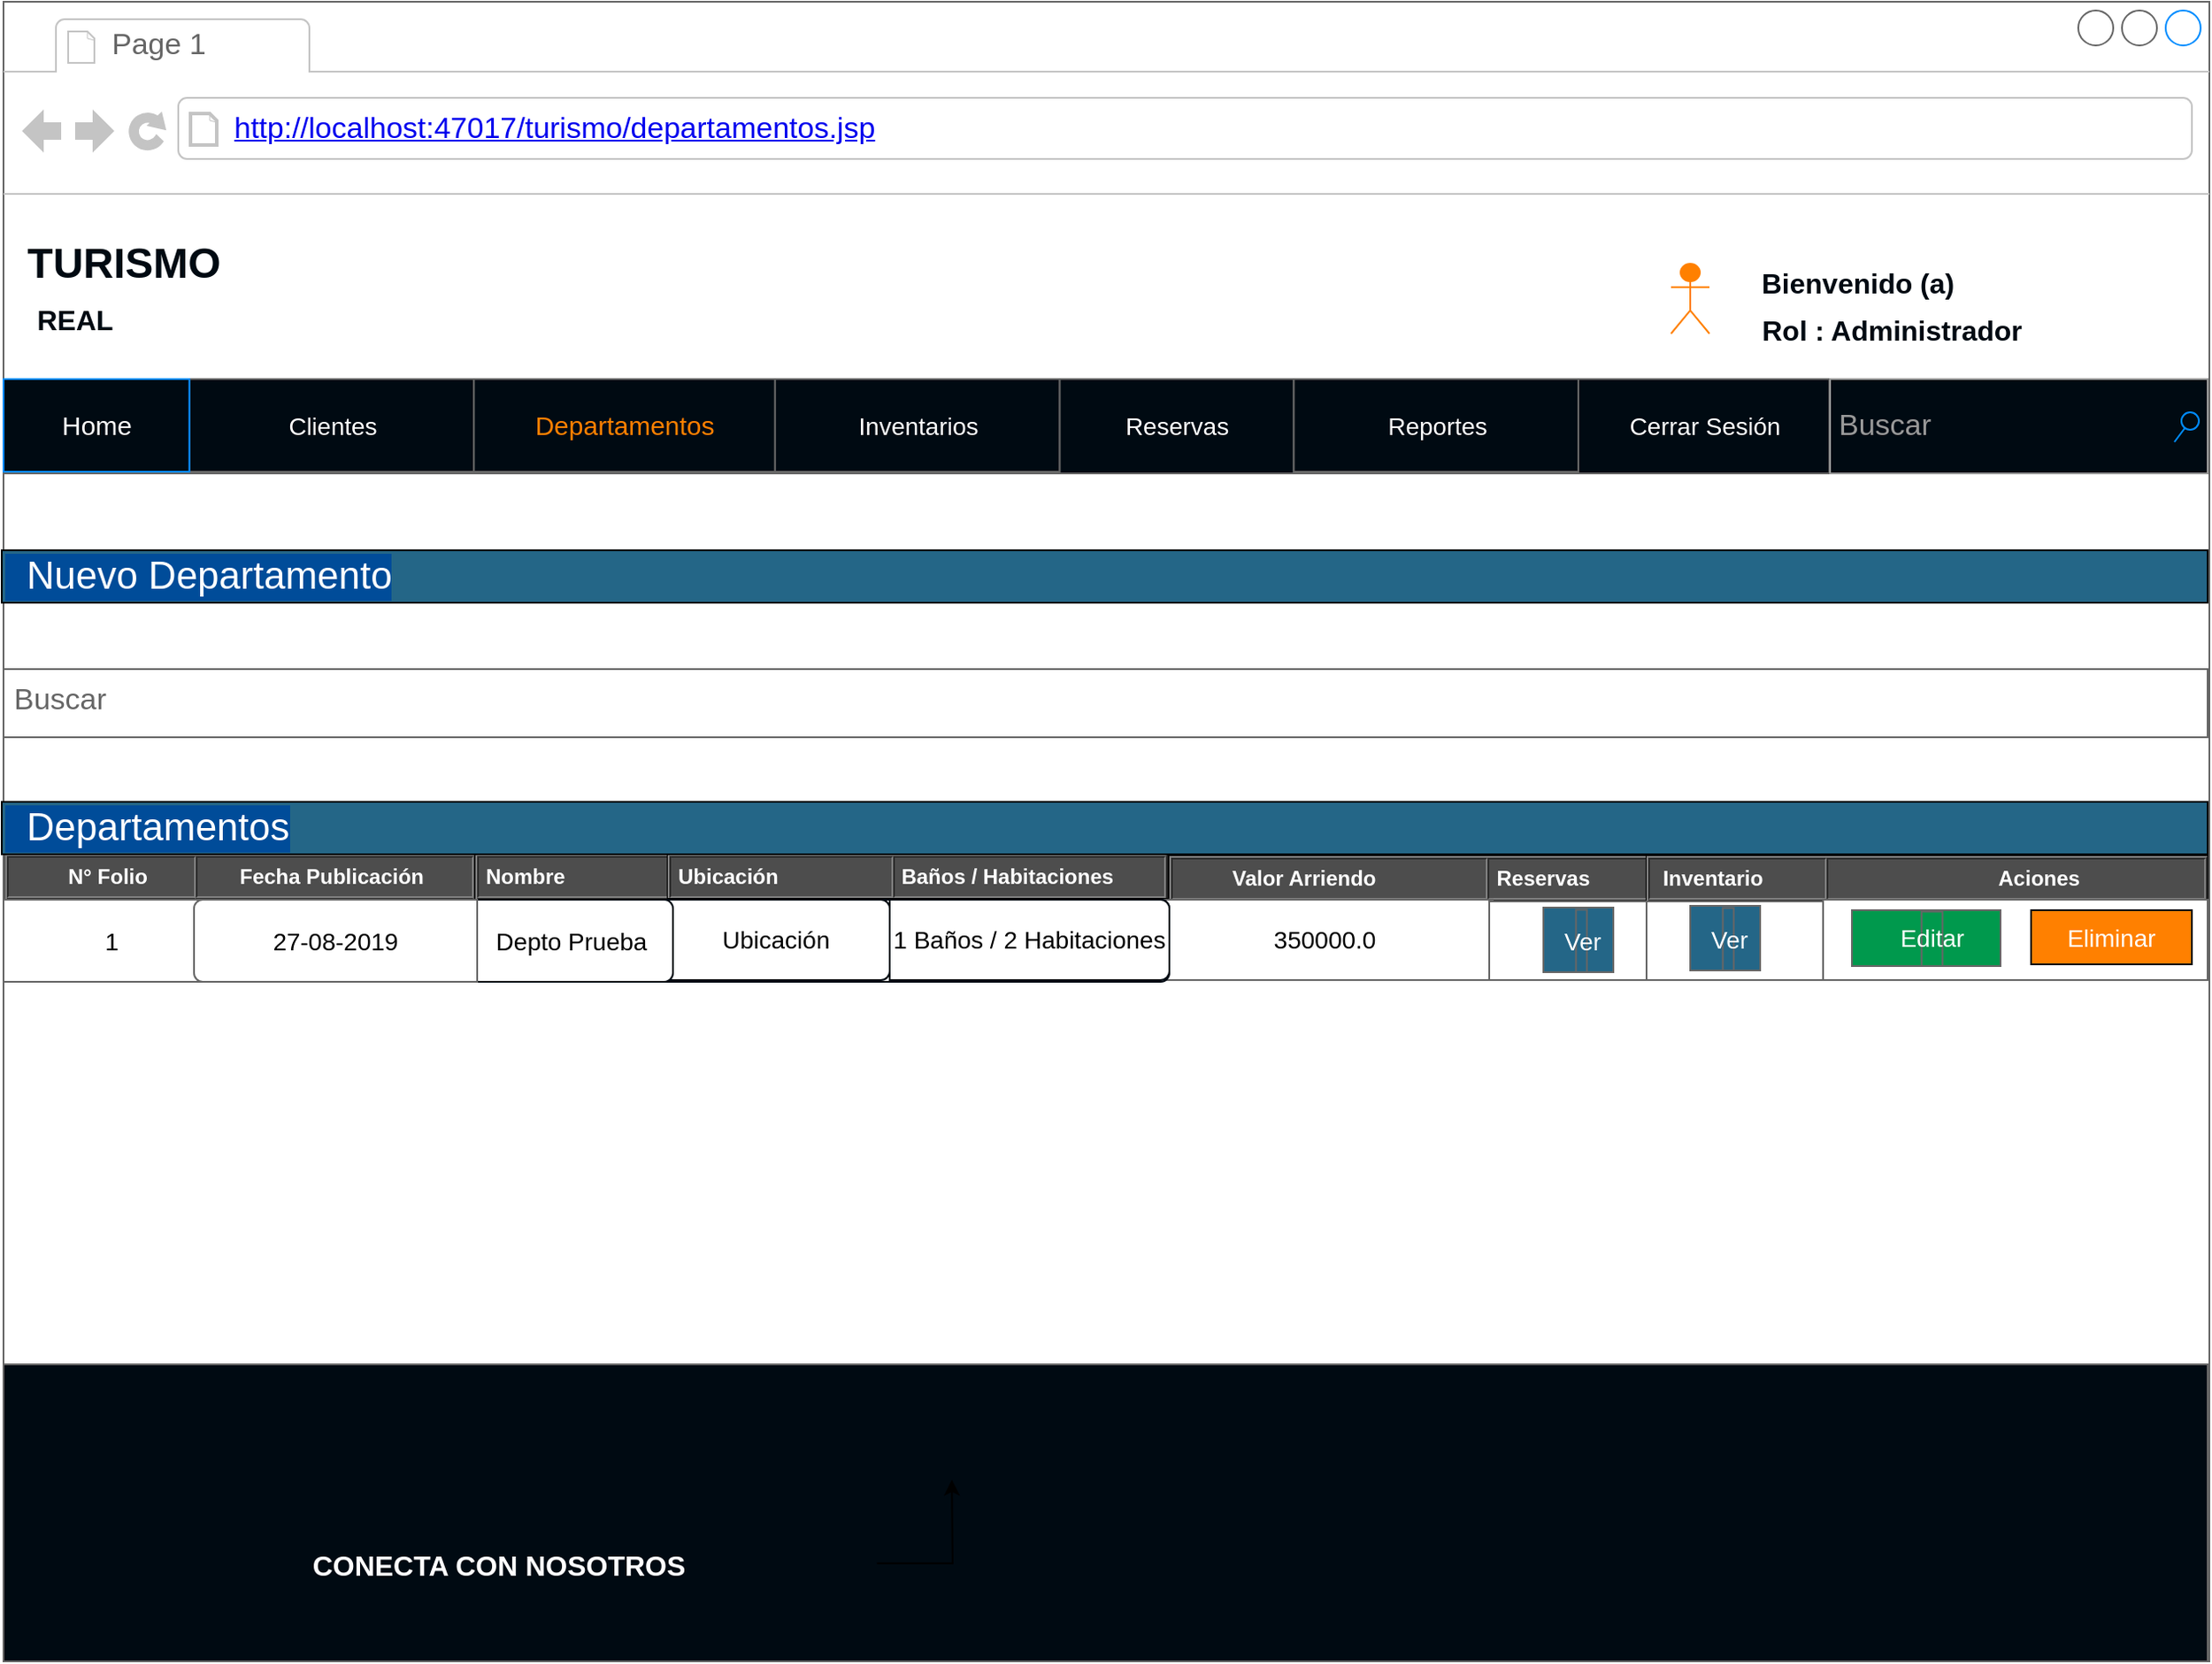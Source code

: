 <mxfile pages="1" version="11.2.7" type="device"><diagram id="nn8o-nB9Y3j_0N80eLnz" name="Page-1"><mxGraphModel dx="1681" dy="419" grid="1" gridSize="10" guides="1" tooltips="1" connect="1" arrows="1" fold="1" page="1" pageScale="1" pageWidth="827" pageHeight="1169" math="0" shadow="0"><root><mxCell id="0"/><mxCell id="1" parent="0"/><mxCell id="z3tYPHD0cMB__CtrZn7K-1" value="" style="strokeWidth=1;shadow=0;dashed=0;align=center;html=1;shape=mxgraph.mockup.containers.browserWindow;rSize=0;fillColor=#ffffff;strokeColor=#666666;strokeColor2=#008cff;strokeColor3=#c4c4c4;mainText=,;recursiveResize=0;fontSize=14;" parent="1" vertex="1"><mxGeometry x="-39" y="150" width="1262" height="950" as="geometry"/></mxCell><mxCell id="z3tYPHD0cMB__CtrZn7K-2" value="Page 1" style="strokeWidth=1;shadow=0;dashed=0;align=center;html=1;shape=mxgraph.mockup.containers.anchor;fontSize=17;fontColor=#666666;align=left;" parent="z3tYPHD0cMB__CtrZn7K-1" vertex="1"><mxGeometry x="60" y="12" width="110" height="26" as="geometry"/></mxCell><mxCell id="z3tYPHD0cMB__CtrZn7K-3" value="&lt;a href=&quot;http://localhost:47017/turismo/misreservas.jsp&quot;&gt;http://localhost:47017/turismo/departamentos.jsp&lt;/a&gt;" style="strokeWidth=1;shadow=0;dashed=0;align=center;html=1;shape=mxgraph.mockup.containers.anchor;rSize=0;fontSize=17;fontColor=#666666;align=left;" parent="z3tYPHD0cMB__CtrZn7K-1" vertex="1"><mxGeometry x="130" y="60" width="250" height="26" as="geometry"/></mxCell><mxCell id="z3tYPHD0cMB__CtrZn7K-17" value="&lt;table cellpadding=&quot;4&quot; cellspacing=&quot;0&quot; border=&quot;1&quot; style=&quot;font-size: 1em ; width: 100% ; height: 100%&quot;&gt;&lt;tbody&gt;&lt;tr&gt;&lt;th&gt;&amp;nbsp; &amp;nbsp; &amp;nbsp; &amp;nbsp; &amp;nbsp;N° Folio&amp;nbsp;&amp;nbsp;&lt;/th&gt;&lt;th&gt;&amp;nbsp; &amp;nbsp; &amp;nbsp; Fecha Publicación&lt;/th&gt;&lt;/tr&gt;&lt;tr&gt;&lt;td&gt;row 1, cell 1&lt;/td&gt;&lt;td&gt;row 1, cell 2&lt;/td&gt;&lt;/tr&gt;&lt;tr&gt;&lt;td&gt;&lt;br&gt;&lt;/td&gt;&lt;td&gt;&lt;br&gt;&lt;/td&gt;&lt;/tr&gt;&lt;/tbody&gt;&lt;/table&gt; " style="verticalAlign=top;align=left;overflow=fill;fillColor=#4D4D4D;fontSize=12;fontFamily=Helvetica;html=1;strokeColor=#4D4D4D;fontColor=#FFFFFF;" parent="z3tYPHD0cMB__CtrZn7K-1" vertex="1"><mxGeometry x="1" y="488" width="269" height="26" as="geometry"/></mxCell><mxCell id="z3tYPHD0cMB__CtrZn7K-22" value="Buscar" style="strokeWidth=1;shadow=0;dashed=0;align=center;html=1;shape=mxgraph.mockup.text.textBox;fillColor=#ffffff;fontColor=#666666;align=left;fontSize=17;spacingLeft=4;spacingTop=-3;strokeColor=#666666;mainText=;labelBorderColor=none;labelBackgroundColor=none;" parent="z3tYPHD0cMB__CtrZn7K-1" vertex="1"><mxGeometry y="382" width="1261" height="39" as="geometry"/></mxCell><mxCell id="z3tYPHD0cMB__CtrZn7K-37" style="edgeStyle=orthogonalEdgeStyle;rounded=0;orthogonalLoop=1;jettySize=auto;html=1;fontSize=22;fontColor=#FFFFFF;" parent="z3tYPHD0cMB__CtrZn7K-1" target="z3tYPHD0cMB__CtrZn7K-1" edge="1"><mxGeometry relative="1" as="geometry"/></mxCell><mxCell id="z3tYPHD0cMB__CtrZn7K-62" value="&lt;font color=&quot;#ffffff&quot;&gt;&amp;nbsp; Nuevo Departamento&lt;/font&gt;" style="rounded=0;whiteSpace=wrap;html=1;labelBackgroundColor=#004C99;fontSize=22;fontColor=#004C99;align=left;fillColor=#246687;" parent="z3tYPHD0cMB__CtrZn7K-1" vertex="1"><mxGeometry x="-1" y="314" width="1262" height="30" as="geometry"/></mxCell><mxCell id="z3tYPHD0cMB__CtrZn7K-71" value="&lt;table cellpadding=&quot;4&quot; cellspacing=&quot;0&quot; border=&quot;1&quot; style=&quot;font-size: 1em ; width: 100% ; height: 100%&quot;&gt;&lt;tbody&gt;&lt;tr&gt;&lt;th&gt;Nombre&amp;nbsp; &amp;nbsp; &amp;nbsp; &amp;nbsp; &amp;nbsp; &amp;nbsp; &amp;nbsp; &amp;nbsp; &amp;nbsp;&amp;nbsp;&lt;/th&gt;&lt;th&gt;Departamento&lt;/th&gt;&lt;/tr&gt;&lt;tr&gt;&lt;td&gt;row 1, cell 1&lt;/td&gt;&lt;td&gt;row 1, cell 2&lt;/td&gt;&lt;/tr&gt;&lt;tr&gt;&lt;td&gt;&lt;br&gt;&lt;/td&gt;&lt;td&gt;&lt;br&gt;&lt;/td&gt;&lt;/tr&gt;&lt;/tbody&gt;&lt;/table&gt; " style="verticalAlign=top;align=left;overflow=fill;fillColor=#4D4D4D;fontSize=12;fontFamily=Helvetica;html=1;fontColor=#FFFFFF;" parent="z3tYPHD0cMB__CtrZn7K-1" vertex="1"><mxGeometry x="270" y="488" width="120" height="27" as="geometry"/></mxCell><mxCell id="z3tYPHD0cMB__CtrZn7K-72" value="&lt;table cellpadding=&quot;4&quot; cellspacing=&quot;0&quot; border=&quot;1&quot; style=&quot;font-size: 1em ; width: 100% ; height: 100%&quot;&gt;&lt;tbody&gt;&lt;tr&gt;&lt;th&gt;Ubicación&amp;nbsp; &amp;nbsp; &amp;nbsp; &amp;nbsp; &amp;nbsp; &amp;nbsp;&amp;nbsp;&lt;/th&gt;&lt;th&gt;Baños / Habitaciones&lt;/th&gt;&lt;/tr&gt;&lt;tr&gt;&lt;td&gt;row 1, cell 1&lt;/td&gt;&lt;td&gt;row 1, cell 2&lt;/td&gt;&lt;/tr&gt;&lt;tr&gt;&lt;td&gt;&lt;br&gt;&lt;/td&gt;&lt;td&gt;&lt;br&gt;&lt;/td&gt;&lt;/tr&gt;&lt;/tbody&gt;&lt;/table&gt; " style="verticalAlign=top;align=left;overflow=fill;fillColor=#4D4D4D;fontSize=12;fontFamily=Helvetica;html=1;fontColor=#FFFFFF;" parent="z3tYPHD0cMB__CtrZn7K-1" vertex="1"><mxGeometry x="380" y="488" width="286" height="25" as="geometry"/></mxCell><mxCell id="z3tYPHD0cMB__CtrZn7K-103" value="&lt;table cellpadding=&quot;4&quot; cellspacing=&quot;0&quot; border=&quot;1&quot; style=&quot;font-size: 1em ; width: 100% ; height: 100%&quot;&gt;&lt;tbody&gt;&lt;tr&gt;&lt;th&gt;&amp;nbsp; &amp;nbsp; &amp;nbsp; &amp;nbsp; &amp;nbsp;Valor Arriendo&lt;/th&gt;&lt;th&gt;Reservas&lt;/th&gt;&lt;/tr&gt;&lt;tr&gt;&lt;td&gt;row 1, cell 1&lt;/td&gt;&lt;td&gt;row 1, cell 2&lt;/td&gt;&lt;/tr&gt;&lt;tr&gt;&lt;td&gt;&lt;br&gt;&lt;/td&gt;&lt;td&gt;&lt;br&gt;&lt;/td&gt;&lt;/tr&gt;&lt;/tbody&gt;&lt;/table&gt; " style="verticalAlign=top;align=left;overflow=fill;fillColor=#4D4D4D;fontSize=12;fontFamily=Helvetica;html=1;fontColor=#FFFFFF;" parent="z3tYPHD0cMB__CtrZn7K-1" vertex="1"><mxGeometry x="667" y="489" width="293" height="26" as="geometry"/></mxCell><mxCell id="z3tYPHD0cMB__CtrZn7K-104" value="&lt;table cellpadding=&quot;4&quot; cellspacing=&quot;0&quot; border=&quot;1&quot; style=&quot;font-size: 1em ; width: 100% ; height: 100%&quot;&gt;&lt;tbody&gt;&lt;tr&gt;&lt;th&gt;&amp;nbsp;Inventario&lt;/th&gt;&lt;th&gt;&amp;nbsp; &amp;nbsp; &amp;nbsp; &amp;nbsp; &amp;nbsp; &amp;nbsp; &amp;nbsp; &amp;nbsp; &amp;nbsp; &amp;nbsp; &amp;nbsp; &amp;nbsp; &amp;nbsp; &amp;nbsp; Aciones&lt;/th&gt;&lt;/tr&gt;&lt;tr&gt;&lt;td&gt;w 1, cell 1&lt;/td&gt;&lt;td&gt;row 1, cell 2&lt;/td&gt;&lt;/tr&gt;&lt;tr&gt;&lt;td&gt;&lt;br&gt;&lt;/td&gt;&lt;td&gt;&lt;br&gt;&lt;/td&gt;&lt;/tr&gt;&lt;/tbody&gt;&lt;/table&gt; " style="verticalAlign=top;align=left;overflow=fill;fillColor=#4D4D4D;fontSize=12;fontFamily=Helvetica;html=1;fontColor=#FFFFFF;" parent="z3tYPHD0cMB__CtrZn7K-1" vertex="1"><mxGeometry x="940" y="489" width="321" height="31" as="geometry"/></mxCell><mxCell id="z3tYPHD0cMB__CtrZn7K-110" value="TURISMO" style="text;html=1;strokeColor=none;fillColor=none;align=center;verticalAlign=middle;whiteSpace=wrap;rounded=0;labelBackgroundColor=none;fontSize=24;fontColor=#000A12;fontStyle=1" parent="z3tYPHD0cMB__CtrZn7K-1" vertex="1"><mxGeometry x="41" y="140" width="56" height="20" as="geometry"/></mxCell><mxCell id="z3tYPHD0cMB__CtrZn7K-111" value="&lt;font style=&quot;font-size: 16px&quot;&gt;REAL&lt;/font&gt;" style="text;html=1;strokeColor=none;fillColor=none;align=center;verticalAlign=middle;whiteSpace=wrap;rounded=0;labelBackgroundColor=none;fontSize=22;fontColor=#000A12;fontStyle=1;direction=south;" parent="z3tYPHD0cMB__CtrZn7K-1" vertex="1"><mxGeometry x="26" y="160" width="30" height="41" as="geometry"/></mxCell><mxCell id="z3tYPHD0cMB__CtrZn7K-120" value="" style="shape=umlActor;verticalLabelPosition=bottom;labelBackgroundColor=#ffffff;verticalAlign=top;html=1;outlineConnect=0;strokeColor=#FF8000;fillColor=#FF8000;gradientColor=none;fontSize=24;fontColor=#000A12;align=left;" parent="z3tYPHD0cMB__CtrZn7K-1" vertex="1"><mxGeometry x="954" y="150" width="22" height="40" as="geometry"/></mxCell><mxCell id="z3tYPHD0cMB__CtrZn7K-121" value="&lt;span style=&quot;font-size: 16px&quot;&gt;Bienvenido (a)&lt;/span&gt;" style="text;html=1;strokeColor=none;fillColor=none;align=center;verticalAlign=middle;whiteSpace=wrap;rounded=0;labelBackgroundColor=none;fontSize=22;fontColor=#000A12;fontStyle=1;direction=south;" parent="z3tYPHD0cMB__CtrZn7K-1" vertex="1"><mxGeometry x="990" y="139.5" width="142" height="41" as="geometry"/></mxCell><mxCell id="z3tYPHD0cMB__CtrZn7K-122" value="&lt;span style=&quot;font-size: 16px&quot;&gt;Rol : Administrador&lt;br&gt;&lt;/span&gt;" style="text;html=1;strokeColor=none;fillColor=none;align=center;verticalAlign=middle;whiteSpace=wrap;rounded=0;labelBackgroundColor=none;fontSize=22;fontColor=#000A12;fontStyle=1;direction=south;" parent="z3tYPHD0cMB__CtrZn7K-1" vertex="1"><mxGeometry x="983.5" y="164" width="193" height="46" as="geometry"/></mxCell><mxCell id="z3tYPHD0cMB__CtrZn7K-148" value="" style="strokeWidth=1;shadow=0;dashed=0;align=center;html=1;shape=mxgraph.mockup.text.rrect;rSize=0;fillColor=#000A12;strokeColor=#666666;" parent="z3tYPHD0cMB__CtrZn7K-1" vertex="1"><mxGeometry y="780" width="1261" height="170" as="geometry"/></mxCell><mxCell id="z3tYPHD0cMB__CtrZn7K-154" value="" style="edgeStyle=orthogonalEdgeStyle;rounded=0;orthogonalLoop=1;jettySize=auto;html=1;fontSize=24;fontColor=#FFFFFF;" parent="z3tYPHD0cMB__CtrZn7K-148" source="z3tYPHD0cMB__CtrZn7K-147" edge="1"><mxGeometry relative="1" as="geometry"><mxPoint x="542.539" y="66.027" as="targetPoint"/></mxGeometry></mxCell><mxCell id="z3tYPHD0cMB__CtrZn7K-147" value="&lt;span style=&quot;font-size: 16px&quot;&gt;CONECTA CON NOSOTROS&lt;br&gt;&lt;/span&gt;" style="text;html=1;strokeColor=none;fillColor=none;align=center;verticalAlign=middle;whiteSpace=wrap;rounded=0;labelBackgroundColor=none;fontSize=22;fontColor=#FFFFFF;fontStyle=1;direction=south;" parent="z3tYPHD0cMB__CtrZn7K-148" vertex="1"><mxGeometry x="68.498" y="75.893" width="431.229" height="75.893" as="geometry"/></mxCell><mxCell id="a-mnwMrD-j2ecdk4ZN7Y-68" value="350000.0" style="strokeColor=inherit;fillColor=inherit;gradientColor=inherit;html=1;shadow=0;dashed=0;shape=mxgraph.bootstrap.rect;perimeter=none;fontSize=14;whiteSpace=wrap;" vertex="1" parent="z3tYPHD0cMB__CtrZn7K-1"><mxGeometry x="660" y="514" width="192" height="46" as="geometry"/></mxCell><mxCell id="a-mnwMrD-j2ecdk4ZN7Y-119" value="" style="strokeColor=inherit;fillColor=inherit;gradientColor=inherit;html=1;shadow=0;dashed=0;shape=mxgraph.bootstrap.rect;perimeter=none;fontSize=14;whiteSpace=wrap;" vertex="1" parent="z3tYPHD0cMB__CtrZn7K-1"><mxGeometry x="850" y="515" width="90" height="45" as="geometry"/></mxCell><mxCell id="a-mnwMrD-j2ecdk4ZN7Y-120" value="" style="strokeColor=inherit;fillColor=inherit;gradientColor=inherit;html=1;shadow=0;dashed=0;shape=mxgraph.bootstrap.rect;perimeter=none;fontSize=14;whiteSpace=wrap;" vertex="1" parent="z3tYPHD0cMB__CtrZn7K-1"><mxGeometry x="940" y="515" width="110" height="45" as="geometry"/></mxCell><mxCell id="a-mnwMrD-j2ecdk4ZN7Y-128" value="1" style="strokeColor=inherit;fillColor=inherit;gradientColor=inherit;html=1;shadow=0;dashed=0;shape=mxgraph.bootstrap.rect;perimeter=none;fontSize=14;whiteSpace=wrap;" vertex="1" parent="z3tYPHD0cMB__CtrZn7K-1"><mxGeometry y="514" width="124" height="47" as="geometry"/></mxCell><mxCell id="a-mnwMrD-j2ecdk4ZN7Y-163" value="" style="strokeWidth=1;shadow=0;dashed=0;align=center;html=1;shape=mxgraph.mockup.text.rrect;rSize=0;fillColor=#000A12;strokeColor=#666666;" vertex="1" parent="z3tYPHD0cMB__CtrZn7K-1"><mxGeometry x="1" y="216" width="1260" height="54" as="geometry"/></mxCell><mxCell id="a-mnwMrD-j2ecdk4ZN7Y-164" value="&lt;font style=&quot;font-size: 15px&quot; color=&quot;#ff8000&quot;&gt;Departamentos&lt;/font&gt;" style="strokeColor=inherit;fillColor=inherit;gradientColor=inherit;strokeWidth=1;shadow=0;dashed=0;align=center;html=1;shape=mxgraph.mockup.text.rrect;rSize=0;fontSize=17;fontColor=#0000ff;" vertex="1" parent="a-mnwMrD-j2ecdk4ZN7Y-163"><mxGeometry x="268.076" width="172.335" height="53" as="geometry"/></mxCell><mxCell id="a-mnwMrD-j2ecdk4ZN7Y-165" value="&lt;font style=&quot;font-size: 14px&quot; color=&quot;#ffffff&quot;&gt;Reservas&lt;/font&gt;" style="strokeColor=inherit;fillColor=inherit;gradientColor=inherit;strokeWidth=1;shadow=0;dashed=0;align=center;html=1;shape=mxgraph.mockup.text.rrect;rSize=0;fontSize=17;fontColor=#0000ff;" vertex="1" parent="a-mnwMrD-j2ecdk4ZN7Y-163"><mxGeometry x="603.171" width="134.038" height="54" as="geometry"/></mxCell><mxCell id="a-mnwMrD-j2ecdk4ZN7Y-166" value="&lt;font style=&quot;font-size: 14px&quot; color=&quot;#ffffff&quot;&gt;Cerrar Sesión&lt;/font&gt;" style="strokeColor=inherit;fillColor=inherit;gradientColor=inherit;strokeWidth=1;shadow=0;dashed=0;align=center;html=1;shape=mxgraph.mockup.text.rrect;rSize=0;fontSize=17;fontColor=#0000ff;" vertex="1" parent="a-mnwMrD-j2ecdk4ZN7Y-163"><mxGeometry x="899.97" width="143.612" height="54" as="geometry"/></mxCell><mxCell id="a-mnwMrD-j2ecdk4ZN7Y-187" value="&lt;font style=&quot;font-size: 14px&quot; color=&quot;#ffffff&quot;&gt;Inventarios&lt;/font&gt;" style="strokeColor=inherit;fillColor=inherit;gradientColor=inherit;strokeWidth=1;shadow=0;dashed=0;align=center;html=1;shape=mxgraph.mockup.text.rrect;rSize=0;fontSize=17;fontColor=#0000ff;" vertex="1" parent="a-mnwMrD-j2ecdk4ZN7Y-163"><mxGeometry x="440.411" width="162.76" height="53" as="geometry"/></mxCell><mxCell id="a-mnwMrD-j2ecdk4ZN7Y-188" value="&lt;font style=&quot;font-size: 14px&quot; color=&quot;#ffffff&quot;&gt;Clientes&lt;/font&gt;" style="strokeColor=inherit;fillColor=inherit;gradientColor=inherit;strokeWidth=1;shadow=0;dashed=0;align=center;html=1;shape=mxgraph.mockup.text.rrect;rSize=0;fontSize=17;fontColor=#0000ff;" vertex="1" parent="a-mnwMrD-j2ecdk4ZN7Y-163"><mxGeometry x="105.316" width="162.76" height="53" as="geometry"/></mxCell><mxCell id="a-mnwMrD-j2ecdk4ZN7Y-189" value="&lt;font style=&quot;font-size: 14px&quot; color=&quot;#ffffff&quot;&gt;Reportes&lt;/font&gt;" style="strokeColor=inherit;fillColor=inherit;gradientColor=inherit;strokeWidth=1;shadow=0;dashed=0;align=center;html=1;shape=mxgraph.mockup.text.rrect;rSize=0;fontSize=17;fontColor=#0000ff;" vertex="1" parent="a-mnwMrD-j2ecdk4ZN7Y-163"><mxGeometry x="737.209" width="162.76" height="53" as="geometry"/></mxCell><mxCell id="a-mnwMrD-j2ecdk4ZN7Y-167" value="&lt;font style=&quot;font-size: 15px&quot;&gt;Home&lt;/font&gt;" style="strokeWidth=1;shadow=0;dashed=0;align=center;html=1;shape=mxgraph.mockup.text.rrect;rSize=0;fontSize=17;fontColor=#ffffff;fillColor=#000A12;strokeColor=#008cff;" vertex="1" parent="a-mnwMrD-j2ecdk4ZN7Y-163"><mxGeometry x="-0.957" width="106.273" height="53" as="geometry"/></mxCell><mxCell id="z3tYPHD0cMB__CtrZn7K-14" value="Buscar" style="strokeWidth=1;shadow=0;dashed=0;align=center;html=1;shape=mxgraph.mockup.forms.searchBox;strokeColor=#999999;mainText=;fillColor=#000A12;strokeColor2=#008cff;fontColor=#999999;fontSize=17;align=left;spacingLeft=3;gradientColor=none;" parent="a-mnwMrD-j2ecdk4ZN7Y-163" vertex="1"><mxGeometry x="1044" width="216" height="54" as="geometry"/></mxCell><mxCell id="a-mnwMrD-j2ecdk4ZN7Y-48" value="" style="html=1;shadow=0;dashed=0;shape=mxgraph.bootstrap.rrect;rSize=5;strokeColor=#000A12;fillColor=#ffffff;fontStyle=0;fontSize=14;whiteSpace=wrap;" vertex="1" parent="z3tYPHD0cMB__CtrZn7K-1"><mxGeometry x="247" y="514" width="420" height="47" as="geometry"/></mxCell><mxCell id="a-mnwMrD-j2ecdk4ZN7Y-51" value="Ubicación" style="strokeColor=inherit;fillColor=inherit;gradientColor=inherit;html=1;shadow=0;dashed=0;shape=mxgraph.bootstrap.rightButton;rSize=5;perimeter=none;fontSize=14;whiteSpace=wrap;" vertex="1" parent="a-mnwMrD-j2ecdk4ZN7Y-48"><mxGeometry x="130" width="130" height="46" as="geometry"/></mxCell><mxCell id="a-mnwMrD-j2ecdk4ZN7Y-66" value="1 Baños / 2 Habitaciones" style="strokeColor=inherit;fillColor=inherit;gradientColor=inherit;html=1;shadow=0;dashed=0;shape=mxgraph.bootstrap.rightButton;rSize=5;perimeter=none;fontSize=14;whiteSpace=wrap;" vertex="1" parent="a-mnwMrD-j2ecdk4ZN7Y-48"><mxGeometry x="260" width="160" height="46" as="geometry"/></mxCell><mxCell id="a-mnwMrD-j2ecdk4ZN7Y-213" value="Depto Prueba" style="strokeColor=inherit;fillColor=inherit;gradientColor=inherit;html=1;shadow=0;dashed=0;shape=mxgraph.bootstrap.rightButton;rSize=5;perimeter=none;fontSize=14;whiteSpace=wrap;" vertex="1" parent="a-mnwMrD-j2ecdk4ZN7Y-48"><mxGeometry x="20" width="116" height="47" as="geometry"/></mxCell><mxCell id="a-mnwMrD-j2ecdk4ZN7Y-49" value="27-08-2019" style="strokeColor=inherit;fillColor=inherit;gradientColor=inherit;html=1;shadow=0;dashed=0;shape=mxgraph.bootstrap.leftButton;rSize=5;perimeter=none;fontSize=14;whiteSpace=wrap;" vertex="1" parent="z3tYPHD0cMB__CtrZn7K-1"><mxGeometry x="109" y="514" width="162" height="47" as="geometry"/></mxCell><mxCell id="a-mnwMrD-j2ecdk4ZN7Y-199" value="" style="strokeWidth=1;shadow=0;dashed=0;align=center;html=1;shape=mxgraph.mockup.text.rrect;rSize=0;fillColor=#246687;strokeColor=#666666;" vertex="1" parent="z3tYPHD0cMB__CtrZn7K-1"><mxGeometry x="881" y="518.5" width="40" height="37" as="geometry"/></mxCell><mxCell id="a-mnwMrD-j2ecdk4ZN7Y-200" value="&lt;font color=&quot;#ffffff&quot;&gt;&lt;span style=&quot;font-size: 14px&quot;&gt;Ver&lt;/span&gt;&lt;/font&gt;" style="strokeColor=inherit;fillColor=inherit;gradientColor=inherit;strokeWidth=1;shadow=0;dashed=0;align=center;html=1;shape=mxgraph.mockup.text.rrect;rSize=0;fontSize=17;fontColor=#0000ff;" vertex="1" parent="a-mnwMrD-j2ecdk4ZN7Y-199"><mxGeometry x="18.659" y="1.233" width="6.209" height="35.767" as="geometry"/></mxCell><mxCell id="a-mnwMrD-j2ecdk4ZN7Y-58" value="" style="strokeColor=inherit;fillColor=inherit;gradientColor=inherit;html=1;shadow=0;dashed=0;shape=mxgraph.bootstrap.rect;perimeter=none;fontSize=14;whiteSpace=wrap;" vertex="1" parent="z3tYPHD0cMB__CtrZn7K-1"><mxGeometry x="1041" y="514" width="220" height="46" as="geometry"/></mxCell><mxCell id="a-mnwMrD-j2ecdk4ZN7Y-103" value="" style="strokeWidth=1;shadow=0;dashed=0;align=center;html=1;shape=mxgraph.mockup.text.rrect;rSize=0;fillColor=#246687;strokeColor=#666666;" vertex="1" parent="z3tYPHD0cMB__CtrZn7K-1"><mxGeometry x="965" y="517.5" width="40" height="37" as="geometry"/></mxCell><mxCell id="a-mnwMrD-j2ecdk4ZN7Y-106" value="&lt;font color=&quot;#ffffff&quot;&gt;&lt;span style=&quot;font-size: 14px&quot;&gt;Ver&lt;/span&gt;&lt;/font&gt;" style="strokeColor=inherit;fillColor=inherit;gradientColor=inherit;strokeWidth=1;shadow=0;dashed=0;align=center;html=1;shape=mxgraph.mockup.text.rrect;rSize=0;fontSize=17;fontColor=#0000ff;" vertex="1" parent="a-mnwMrD-j2ecdk4ZN7Y-103"><mxGeometry x="18.659" y="1.233" width="6.209" height="35.767" as="geometry"/></mxCell><mxCell id="a-mnwMrD-j2ecdk4ZN7Y-108" value="" style="strokeWidth=1;shadow=0;dashed=0;align=center;html=1;shape=mxgraph.mockup.text.rrect;rSize=0;fillColor=#00994D;strokeColor=#666666;" vertex="1" parent="z3tYPHD0cMB__CtrZn7K-1"><mxGeometry x="1057.5" y="520" width="85" height="32" as="geometry"/></mxCell><mxCell id="a-mnwMrD-j2ecdk4ZN7Y-109" value="&lt;font style=&quot;font-size: 14px&quot; color=&quot;#ffffff&quot;&gt;Editar&lt;/font&gt;" style="strokeColor=inherit;fillColor=inherit;gradientColor=inherit;strokeWidth=1;shadow=0;dashed=0;align=center;html=1;shape=mxgraph.mockup.text.rrect;rSize=0;fontSize=17;fontColor=#0000ff;" vertex="1" parent="a-mnwMrD-j2ecdk4ZN7Y-108"><mxGeometry x="39.844" y="0.8" width="11.953" height="31.2" as="geometry"/></mxCell><mxCell id="a-mnwMrD-j2ecdk4ZN7Y-286" value="&lt;font color=&quot;#ffffff&quot;&gt;Eliminar&lt;/font&gt;" style="rounded=0;whiteSpace=wrap;html=1;strokeColor=#000A12;fillColor=#FF8000;fontSize=14;" vertex="1" parent="z3tYPHD0cMB__CtrZn7K-1"><mxGeometry x="1160" y="520" width="92" height="31" as="geometry"/></mxCell><mxCell id="a-mnwMrD-j2ecdk4ZN7Y-287" value="&lt;font color=&quot;#ffffff&quot;&gt;&amp;nbsp; Departamentos&lt;/font&gt;" style="rounded=0;whiteSpace=wrap;html=1;labelBackgroundColor=#004C99;fontSize=22;fontColor=#004C99;align=left;fillColor=#246687;" vertex="1" parent="z3tYPHD0cMB__CtrZn7K-1"><mxGeometry x="-1" y="458" width="1262" height="30" as="geometry"/></mxCell></root></mxGraphModel></diagram></mxfile>